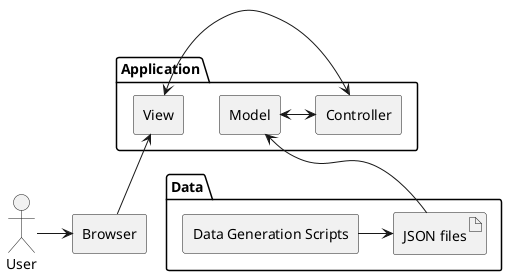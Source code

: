 @startuml

skinparam monochrome true
skinparam shadowing false

actor User
agent Browser
package "Application" {
    agent Model
    agent View
    agent Controller
}
package "Data" {
    artifact "JSON files" as JSON
    agent "Data Generation Scripts" as Scripts
}

User -right-> Browser
Browser -up-> View

View <-> Controller
Model <-> Controller

Scripts -right-> JSON
JSON -up-> Model

@enduml
